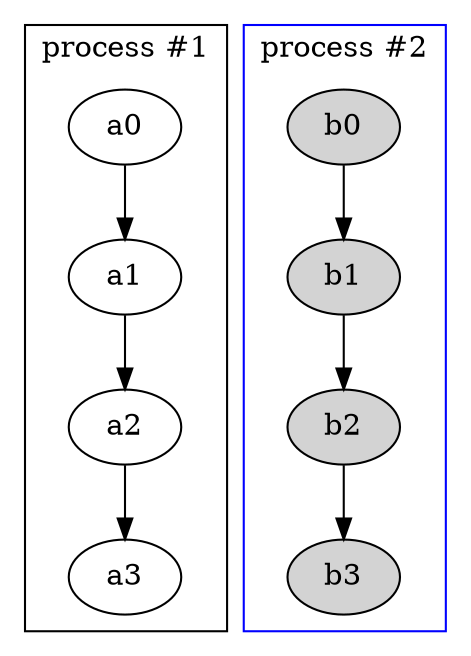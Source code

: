 digraph G {
subgraph cluster0 {
a0 -> a1 -> a2 -> a3;
label = "process #1";
}
subgraph cluster1 {
node [style=filled];
b0 -> b1 -> b2 -> b3;
label = "process #2";
color=blue
}
}